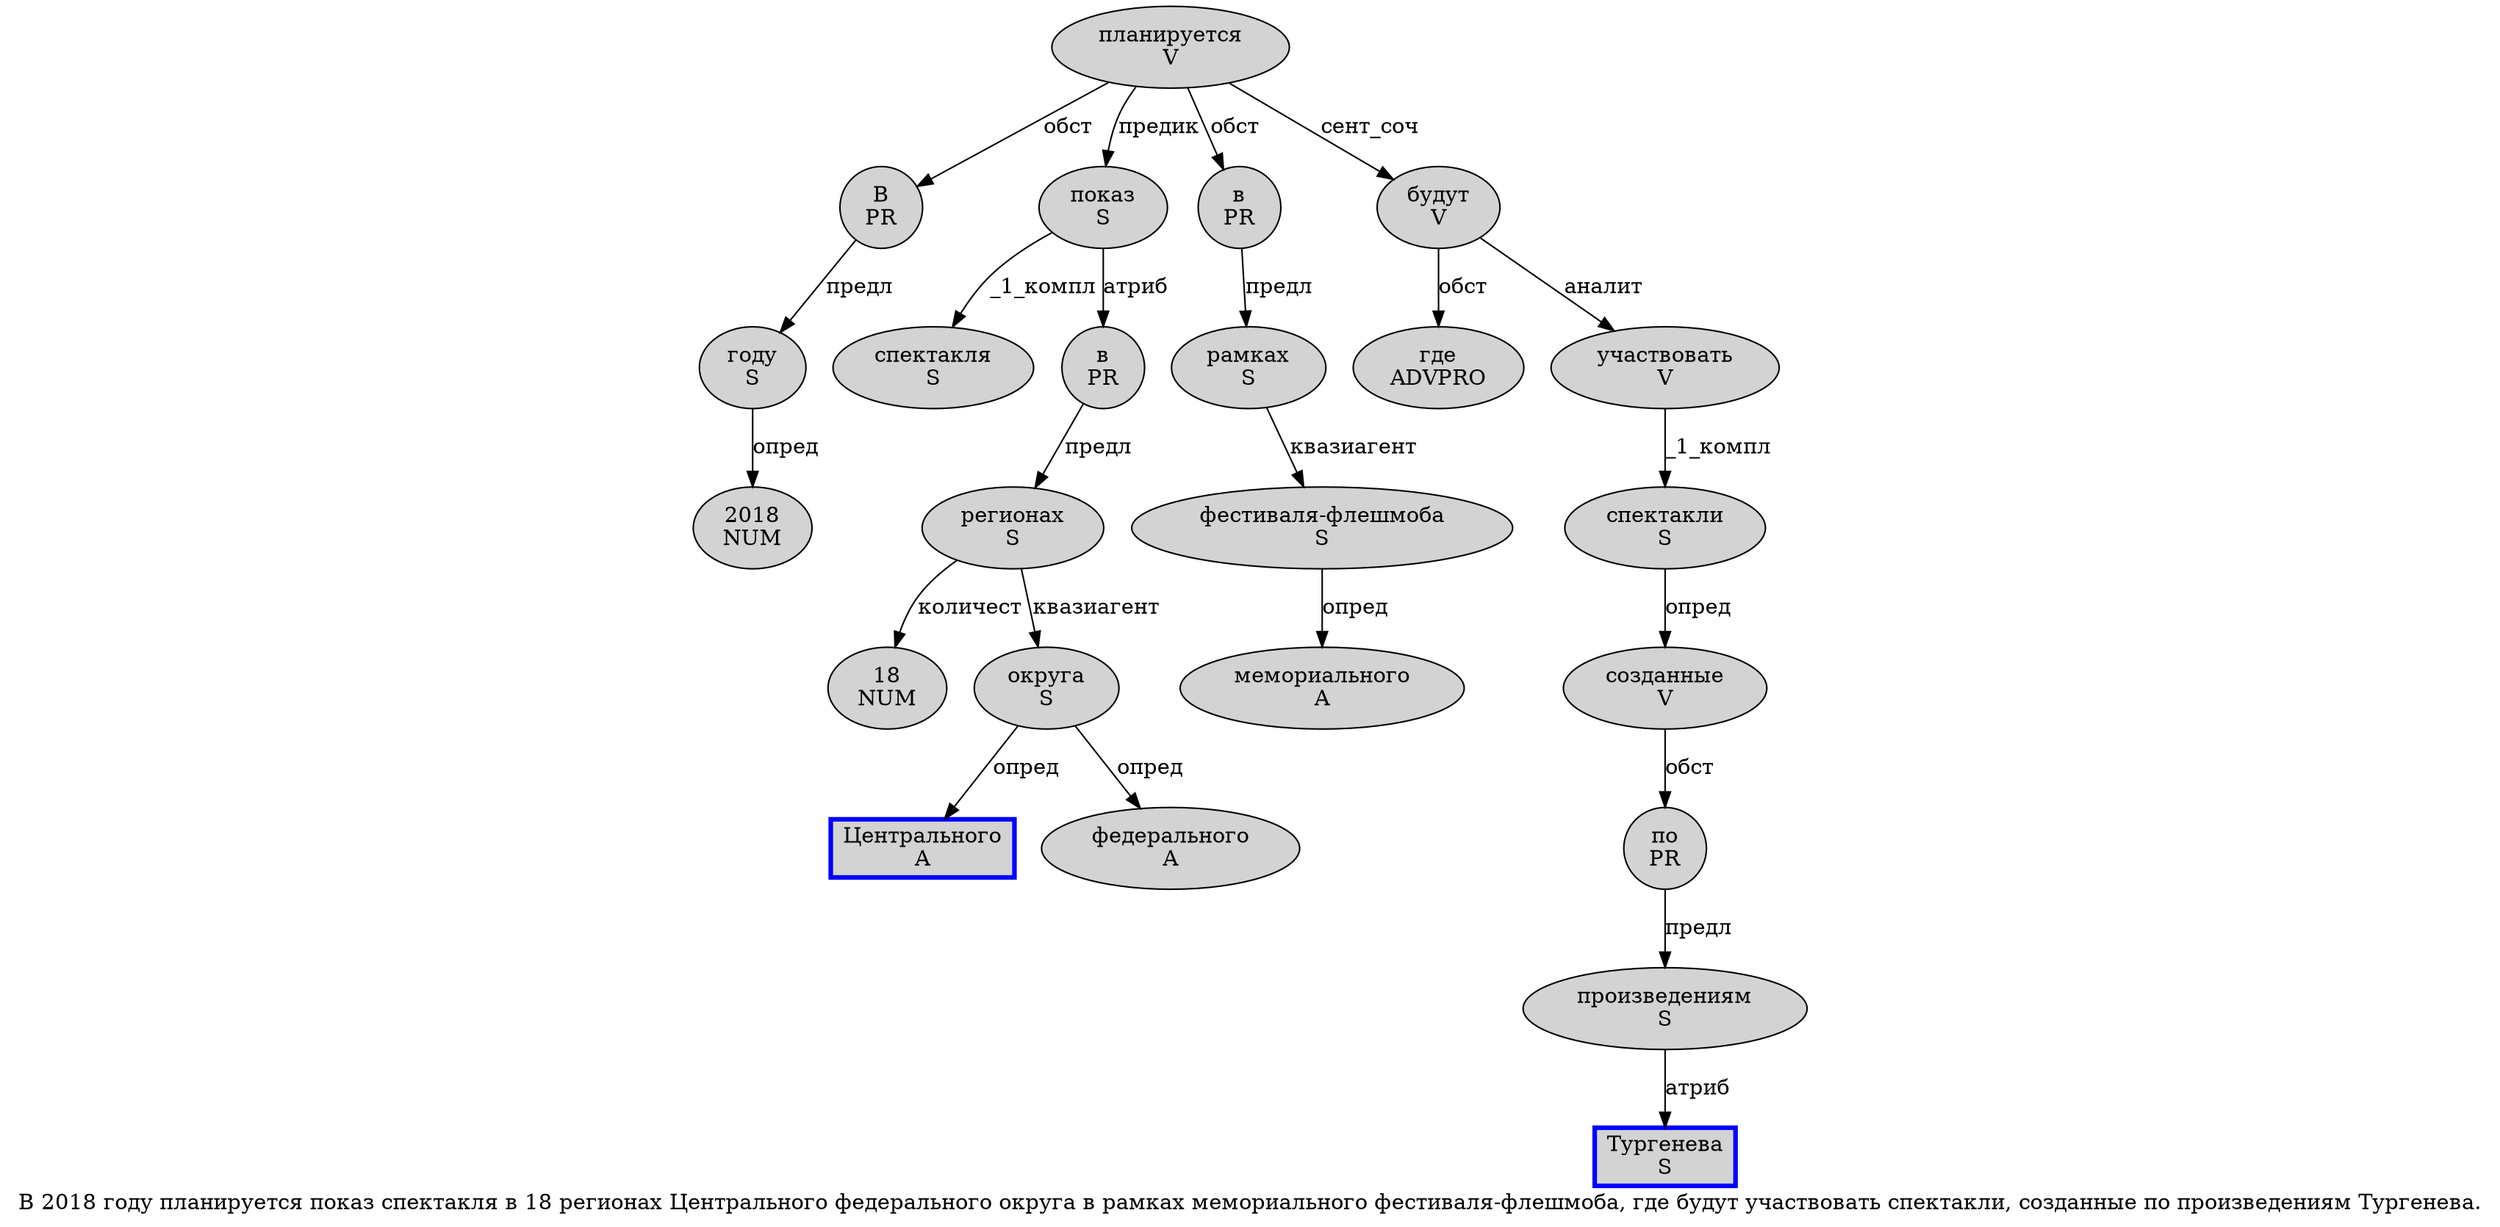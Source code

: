 digraph SENTENCE_672 {
	graph [label="В 2018 году планируется показ спектакля в 18 регионах Центрального федерального округа в рамках мемориального фестиваля-флешмоба, где будут участвовать спектакли, созданные по произведениям Тургенева."]
	node [style=filled]
		0 [label="В
PR" color="" fillcolor=lightgray penwidth=1 shape=ellipse]
		1 [label="2018
NUM" color="" fillcolor=lightgray penwidth=1 shape=ellipse]
		2 [label="году
S" color="" fillcolor=lightgray penwidth=1 shape=ellipse]
		3 [label="планируется
V" color="" fillcolor=lightgray penwidth=1 shape=ellipse]
		4 [label="показ
S" color="" fillcolor=lightgray penwidth=1 shape=ellipse]
		5 [label="спектакля
S" color="" fillcolor=lightgray penwidth=1 shape=ellipse]
		6 [label="в
PR" color="" fillcolor=lightgray penwidth=1 shape=ellipse]
		7 [label="18
NUM" color="" fillcolor=lightgray penwidth=1 shape=ellipse]
		8 [label="регионах
S" color="" fillcolor=lightgray penwidth=1 shape=ellipse]
		9 [label="Центрального
A" color=blue fillcolor=lightgray penwidth=3 shape=box]
		10 [label="федерального
A" color="" fillcolor=lightgray penwidth=1 shape=ellipse]
		11 [label="округа
S" color="" fillcolor=lightgray penwidth=1 shape=ellipse]
		12 [label="в
PR" color="" fillcolor=lightgray penwidth=1 shape=ellipse]
		13 [label="рамках
S" color="" fillcolor=lightgray penwidth=1 shape=ellipse]
		14 [label="мемориального
A" color="" fillcolor=lightgray penwidth=1 shape=ellipse]
		15 [label="фестиваля-флешмоба
S" color="" fillcolor=lightgray penwidth=1 shape=ellipse]
		17 [label="где
ADVPRO" color="" fillcolor=lightgray penwidth=1 shape=ellipse]
		18 [label="будут
V" color="" fillcolor=lightgray penwidth=1 shape=ellipse]
		19 [label="участвовать
V" color="" fillcolor=lightgray penwidth=1 shape=ellipse]
		20 [label="спектакли
S" color="" fillcolor=lightgray penwidth=1 shape=ellipse]
		22 [label="созданные
V" color="" fillcolor=lightgray penwidth=1 shape=ellipse]
		23 [label="по
PR" color="" fillcolor=lightgray penwidth=1 shape=ellipse]
		24 [label="произведениям
S" color="" fillcolor=lightgray penwidth=1 shape=ellipse]
		25 [label="Тургенева
S" color=blue fillcolor=lightgray penwidth=3 shape=box]
			15 -> 14 [label="опред"]
			13 -> 15 [label="квазиагент"]
			23 -> 24 [label="предл"]
			18 -> 17 [label="обст"]
			18 -> 19 [label="аналит"]
			11 -> 9 [label="опред"]
			11 -> 10 [label="опред"]
			6 -> 8 [label="предл"]
			3 -> 0 [label="обст"]
			3 -> 4 [label="предик"]
			3 -> 12 [label="обст"]
			3 -> 18 [label="сент_соч"]
			4 -> 5 [label="_1_компл"]
			4 -> 6 [label="атриб"]
			22 -> 23 [label="обст"]
			19 -> 20 [label="_1_компл"]
			8 -> 7 [label="количест"]
			8 -> 11 [label="квазиагент"]
			12 -> 13 [label="предл"]
			20 -> 22 [label="опред"]
			24 -> 25 [label="атриб"]
			2 -> 1 [label="опред"]
			0 -> 2 [label="предл"]
}